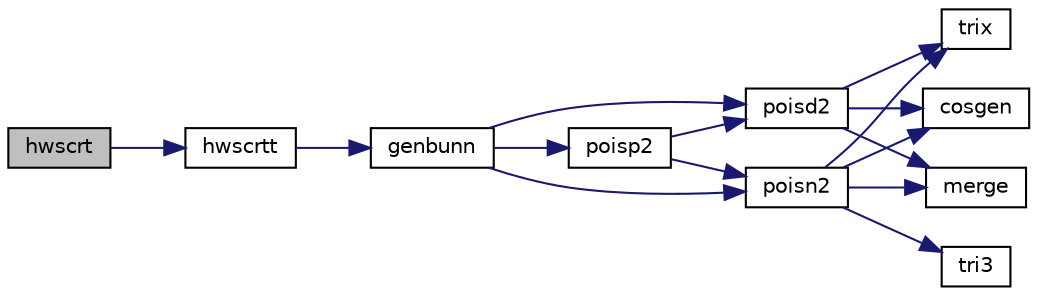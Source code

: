 digraph "hwscrt"
{
  edge [fontname="Helvetica",fontsize="10",labelfontname="Helvetica",labelfontsize="10"];
  node [fontname="Helvetica",fontsize="10",shape=record];
  rankdir="LR";
  Node1 [label="hwscrt",height=0.2,width=0.4,color="black", fillcolor="grey75", style="filled", fontcolor="black"];
  Node1 -> Node2 [color="midnightblue",fontsize="10",style="solid",fontname="Helvetica"];
  Node2 [label="hwscrtt",height=0.2,width=0.4,color="black", fillcolor="white", style="filled",URL="$hwscrt_8f.html#a4326581b64dbb81606edbc02efaef54f"];
  Node2 -> Node3 [color="midnightblue",fontsize="10",style="solid",fontname="Helvetica"];
  Node3 [label="genbunn",height=0.2,width=0.4,color="black", fillcolor="white", style="filled",URL="$genbun_8f.html#a84efdaa64a5ea5a70e43a16b743279e9"];
  Node3 -> Node4 [color="midnightblue",fontsize="10",style="solid",fontname="Helvetica"];
  Node4 [label="poisp2",height=0.2,width=0.4,color="black", fillcolor="white", style="filled",URL="$genbun_8f.html#aaa1fe08ecf01ed90ae4a2c1cf5be95ce"];
  Node4 -> Node5 [color="midnightblue",fontsize="10",style="solid",fontname="Helvetica"];
  Node5 [label="poisd2",height=0.2,width=0.4,color="black", fillcolor="white", style="filled",URL="$genbun_8f.html#a0764fedadc183c9ff523c436a98a570c"];
  Node5 -> Node6 [color="midnightblue",fontsize="10",style="solid",fontname="Helvetica"];
  Node6 [label="trix",height=0.2,width=0.4,color="black", fillcolor="white", style="filled",URL="$gnbnaux_8f.html#a7822bc5b65c017cec3010a9f33cb316f"];
  Node5 -> Node7 [color="midnightblue",fontsize="10",style="solid",fontname="Helvetica"];
  Node7 [label="cosgen",height=0.2,width=0.4,color="black", fillcolor="white", style="filled",URL="$gnbnaux_8f.html#aef77c4415ca0759b213e0c9f88223ab3"];
  Node5 -> Node8 [color="midnightblue",fontsize="10",style="solid",fontname="Helvetica"];
  Node8 [label="merge",height=0.2,width=0.4,color="black", fillcolor="white", style="filled",URL="$gnbnaux_8f.html#a231b7bb127bbc680c262deff2cfb3aee"];
  Node4 -> Node9 [color="midnightblue",fontsize="10",style="solid",fontname="Helvetica"];
  Node9 [label="poisn2",height=0.2,width=0.4,color="black", fillcolor="white", style="filled",URL="$genbun_8f.html#a1a3286c2c2ed3988f551533a53fd6940"];
  Node9 -> Node7 [color="midnightblue",fontsize="10",style="solid",fontname="Helvetica"];
  Node9 -> Node6 [color="midnightblue",fontsize="10",style="solid",fontname="Helvetica"];
  Node9 -> Node8 [color="midnightblue",fontsize="10",style="solid",fontname="Helvetica"];
  Node9 -> Node10 [color="midnightblue",fontsize="10",style="solid",fontname="Helvetica"];
  Node10 [label="tri3",height=0.2,width=0.4,color="black", fillcolor="white", style="filled",URL="$gnbnaux_8f.html#a3734e68dfa3022162c3f94650a43d8d9"];
  Node3 -> Node5 [color="midnightblue",fontsize="10",style="solid",fontname="Helvetica"];
  Node3 -> Node9 [color="midnightblue",fontsize="10",style="solid",fontname="Helvetica"];
}
